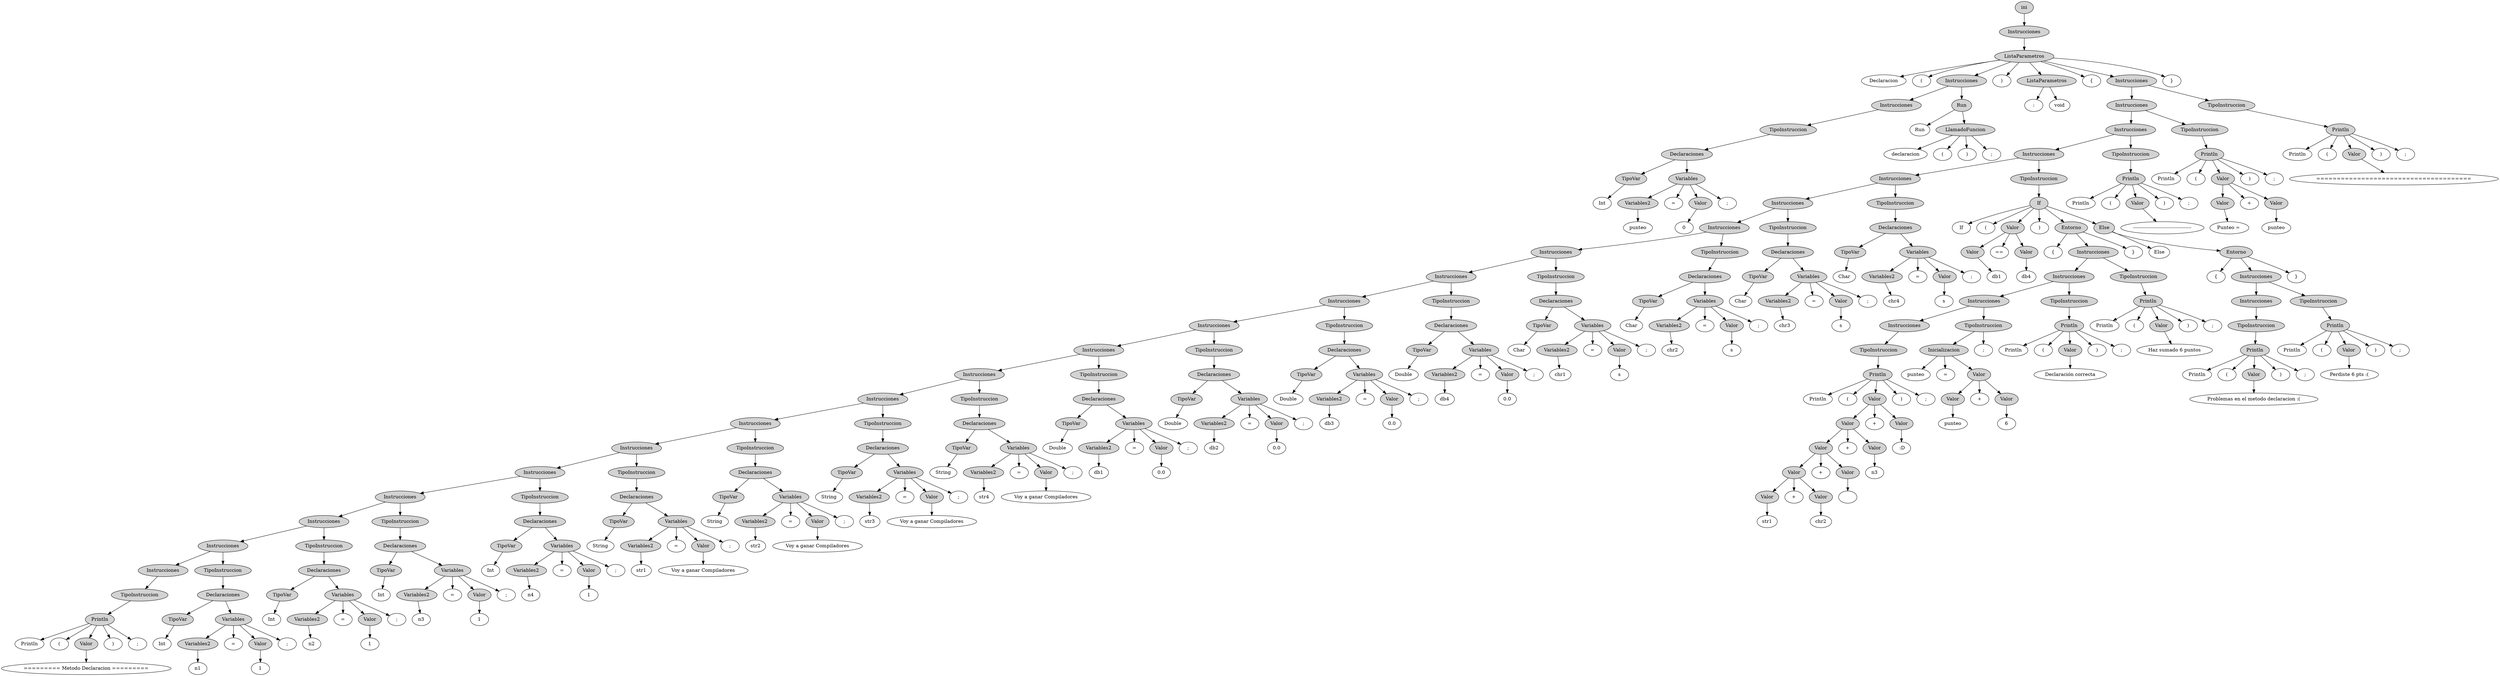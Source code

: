 digraph G {
n355[label="ini", style=filled];
n354[label="Instrucciones", style=filled];
n353[label="ListaParametros", style=filled];
n348[label="Declaracion"];
n349[label="("];
n19[label="Instrucciones", style=filled];
n11[label="Instrucciones", style=filled];
n10[label="TipoInstruccion", style=filled];
n9[label="Declaraciones", style=filled];
n1[label="TipoVar", style=filled];
n0[label="Int"];
n8[label="Variables", style=filled];
n3[label="Variables2", style=filled];
n2[label="punteo"];
n6[label="="];
n5[label="Valor", style=filled];
n4[label="0"];
n7[label=";"];
n18[label="Run", style=filled];
n17[label="Run"];
n16[label="LlamadoFuncion", style=filled];
n12[label="declaracion"];
n13[label="("];
n14[label=")"];
n15[label=";"];
n350[label=")"];
n22[label="ListaParametros", style=filled];
n20[label=":"];
n21[label="void"];
n351[label="{"];
n347[label="Instrucciones", style=filled];
n338[label="Instrucciones", style=filled];
n325[label="Instrucciones", style=filled];
n316[label="Instrucciones", style=filled];
n223[label="Instrucciones", style=filled];
n211[label="Instrucciones", style=filled];
n199[label="Instrucciones", style=filled];
n187[label="Instrucciones", style=filled];
n175[label="Instrucciones", style=filled];
n163[label="Instrucciones", style=filled];
n151[label="Instrucciones", style=filled];
n139[label="Instrucciones", style=filled];
n127[label="Instrucciones", style=filled];
n115[label="Instrucciones", style=filled];
n103[label="Instrucciones", style=filled];
n91[label="Instrucciones", style=filled];
n79[label="Instrucciones", style=filled];
n67[label="Instrucciones", style=filled];
n55[label="Instrucciones", style=filled];
n43[label="Instrucciones", style=filled];
n31[label="Instrucciones", style=filled];
n30[label="TipoInstruccion", style=filled];
n29[label="Println", style=filled];
n25[label="Println"];
n26[label="("];
n24[label="Valor", style=filled];
n23[label="========= Metodo Declaracion ========="];
n27[label=")"];
n28[label=";"];
n42[label="TipoInstruccion", style=filled];
n41[label="Declaraciones", style=filled];
n33[label="TipoVar", style=filled];
n32[label="Int"];
n40[label="Variables", style=filled];
n35[label="Variables2", style=filled];
n34[label="n1"];
n38[label="="];
n37[label="Valor", style=filled];
n36[label="1"];
n39[label=";"];
n54[label="TipoInstruccion", style=filled];
n53[label="Declaraciones", style=filled];
n45[label="TipoVar", style=filled];
n44[label="Int"];
n52[label="Variables", style=filled];
n47[label="Variables2", style=filled];
n46[label="n2"];
n50[label="="];
n49[label="Valor", style=filled];
n48[label="1"];
n51[label=";"];
n66[label="TipoInstruccion", style=filled];
n65[label="Declaraciones", style=filled];
n57[label="TipoVar", style=filled];
n56[label="Int"];
n64[label="Variables", style=filled];
n59[label="Variables2", style=filled];
n58[label="n3"];
n62[label="="];
n61[label="Valor", style=filled];
n60[label="1"];
n63[label=";"];
n78[label="TipoInstruccion", style=filled];
n77[label="Declaraciones", style=filled];
n69[label="TipoVar", style=filled];
n68[label="Int"];
n76[label="Variables", style=filled];
n71[label="Variables2", style=filled];
n70[label="n4"];
n74[label="="];
n73[label="Valor", style=filled];
n72[label="1"];
n75[label=";"];
n90[label="TipoInstruccion", style=filled];
n89[label="Declaraciones", style=filled];
n81[label="TipoVar", style=filled];
n80[label="String"];
n88[label="Variables", style=filled];
n83[label="Variables2", style=filled];
n82[label="str1"];
n86[label="="];
n85[label="Valor", style=filled];
n84[label="Voy a ganar Compiladores"];
n87[label=";"];
n102[label="TipoInstruccion", style=filled];
n101[label="Declaraciones", style=filled];
n93[label="TipoVar", style=filled];
n92[label="String"];
n100[label="Variables", style=filled];
n95[label="Variables2", style=filled];
n94[label="str2"];
n98[label="="];
n97[label="Valor", style=filled];
n96[label="Voy a ganar Compiladores"];
n99[label=";"];
n114[label="TipoInstruccion", style=filled];
n113[label="Declaraciones", style=filled];
n105[label="TipoVar", style=filled];
n104[label="String"];
n112[label="Variables", style=filled];
n107[label="Variables2", style=filled];
n106[label="str3"];
n110[label="="];
n109[label="Valor", style=filled];
n108[label="Voy a ganar Compiladores"];
n111[label=";"];
n126[label="TipoInstruccion", style=filled];
n125[label="Declaraciones", style=filled];
n117[label="TipoVar", style=filled];
n116[label="String"];
n124[label="Variables", style=filled];
n119[label="Variables2", style=filled];
n118[label="str4"];
n122[label="="];
n121[label="Valor", style=filled];
n120[label="Voy a ganar Compiladores"];
n123[label=";"];
n138[label="TipoInstruccion", style=filled];
n137[label="Declaraciones", style=filled];
n129[label="TipoVar", style=filled];
n128[label="Double"];
n136[label="Variables", style=filled];
n131[label="Variables2", style=filled];
n130[label="db1"];
n134[label="="];
n133[label="Valor", style=filled];
n132[label="0.0"];
n135[label=";"];
n150[label="TipoInstruccion", style=filled];
n149[label="Declaraciones", style=filled];
n141[label="TipoVar", style=filled];
n140[label="Double"];
n148[label="Variables", style=filled];
n143[label="Variables2", style=filled];
n142[label="db2"];
n146[label="="];
n145[label="Valor", style=filled];
n144[label="0.0"];
n147[label=";"];
n162[label="TipoInstruccion", style=filled];
n161[label="Declaraciones", style=filled];
n153[label="TipoVar", style=filled];
n152[label="Double"];
n160[label="Variables", style=filled];
n155[label="Variables2", style=filled];
n154[label="db3"];
n158[label="="];
n157[label="Valor", style=filled];
n156[label="0.0"];
n159[label=";"];
n174[label="TipoInstruccion", style=filled];
n173[label="Declaraciones", style=filled];
n165[label="TipoVar", style=filled];
n164[label="Double"];
n172[label="Variables", style=filled];
n167[label="Variables2", style=filled];
n166[label="db4"];
n170[label="="];
n169[label="Valor", style=filled];
n168[label="0.0"];
n171[label=";"];
n186[label="TipoInstruccion", style=filled];
n185[label="Declaraciones", style=filled];
n177[label="TipoVar", style=filled];
n176[label="Char"];
n184[label="Variables", style=filled];
n179[label="Variables2", style=filled];
n178[label="chr1"];
n182[label="="];
n181[label="Valor", style=filled];
n180[label="s"];
n183[label=";"];
n198[label="TipoInstruccion", style=filled];
n197[label="Declaraciones", style=filled];
n189[label="TipoVar", style=filled];
n188[label="Char"];
n196[label="Variables", style=filled];
n191[label="Variables2", style=filled];
n190[label="chr2"];
n194[label="="];
n193[label="Valor", style=filled];
n192[label="s"];
n195[label=";"];
n210[label="TipoInstruccion", style=filled];
n209[label="Declaraciones", style=filled];
n201[label="TipoVar", style=filled];
n200[label="Char"];
n208[label="Variables", style=filled];
n203[label="Variables2", style=filled];
n202[label="chr3"];
n206[label="="];
n205[label="Valor", style=filled];
n204[label="s"];
n207[label=";"];
n222[label="TipoInstruccion", style=filled];
n221[label="Declaraciones", style=filled];
n213[label="TipoVar", style=filled];
n212[label="Char"];
n220[label="Variables", style=filled];
n215[label="Variables2", style=filled];
n214[label="chr4"];
n218[label="="];
n217[label="Valor", style=filled];
n216[label="s"];
n219[label=";"];
n315[label="TipoInstruccion", style=filled];
n314[label="If", style=filled];
n311[label="If"];
n312[label="("];
n229[label="Valor", style=filled];
n225[label="Valor", style=filled];
n224[label="db1"];
n228[label="=="];
n227[label="Valor", style=filled];
n226[label="db4"];
n313[label=")"];
n287[label="Entorno", style=filled];
n285[label="{"];
n284[label="Instrucciones", style=filled];
n275[label="Instrucciones", style=filled];
n266[label="Instrucciones", style=filled];
n254[label="Instrucciones", style=filled];
n253[label="TipoInstruccion", style=filled];
n252[label="Println", style=filled];
n248[label="Println"];
n249[label="("];
n247[label="Valor", style=filled];
n243[label="Valor", style=filled];
n239[label="Valor", style=filled];
n235[label="Valor", style=filled];
n231[label="Valor", style=filled];
n230[label="str1"];
n234[label="+"];
n233[label="Valor", style=filled];
n232[label="chr2"];
n238[label="+"];
n237[label="Valor", style=filled];
n236[label=" "];
n242[label="+"];
n241[label="Valor", style=filled];
n240[label="n3"];
n246[label="+"];
n245[label="Valor", style=filled];
n244[label=" :D"];
n250[label=")"];
n251[label=";"];
n265[label="TipoInstruccion", style=filled];
n263[label="Inicializacion", style=filled];
n261[label="punteo"];
n262[label="="];
n260[label="Valor", style=filled];
n256[label="Valor", style=filled];
n255[label="punteo"];
n259[label="+"];
n258[label="Valor", style=filled];
n257[label="6"];
n264[label=";"];
n274[label="TipoInstruccion", style=filled];
n273[label="Println", style=filled];
n269[label="Println"];
n270[label="("];
n268[label="Valor", style=filled];
n267[label="Declaración correcta"];
n271[label=")"];
n272[label=";"];
n283[label="TipoInstruccion", style=filled];
n282[label="Println", style=filled];
n278[label="Println"];
n279[label="("];
n277[label="Valor", style=filled];
n276[label="Haz sumado 6 puntos"];
n280[label=")"];
n281[label=";"];
n286[label="}"];
n310[label="Else", style=filled];
n309[label="Else"];
n308[label="Entorno", style=filled];
n306[label="{"];
n305[label="Instrucciones", style=filled];
n296[label="Instrucciones", style=filled];
n295[label="TipoInstruccion", style=filled];
n294[label="Println", style=filled];
n290[label="Println"];
n291[label="("];
n289[label="Valor", style=filled];
n288[label="Problemas en el metodo declaracion :("];
n292[label=")"];
n293[label=";"];
n304[label="TipoInstruccion", style=filled];
n303[label="Println", style=filled];
n299[label="Println"];
n300[label="("];
n298[label="Valor", style=filled];
n297[label="Perdiste 6 pts :("];
n301[label=")"];
n302[label=";"];
n307[label="}"];
n324[label="TipoInstruccion", style=filled];
n323[label="Println", style=filled];
n319[label="Println"];
n320[label="("];
n318[label="Valor", style=filled];
n317[label="--------------------------------------"];
n321[label=")"];
n322[label=";"];
n337[label="TipoInstruccion", style=filled];
n336[label="Println", style=filled];
n332[label="Println"];
n333[label="("];
n331[label="Valor", style=filled];
n327[label="Valor", style=filled];
n326[label="Punteo = "];
n330[label="+"];
n329[label="Valor", style=filled];
n328[label="punteo"];
n334[label=")"];
n335[label=";"];
n346[label="TipoInstruccion", style=filled];
n345[label="Println", style=filled];
n341[label="Println"];
n342[label="("];
n340[label="Valor", style=filled];
n339[label="======================================"];
n343[label=")"];
n344[label=";"];
n352[label="}"];
n355 -> n354; 
n354 -> n353; 
n353 -> n348; 
n353 -> n349; 
n353 -> n19; 
n19 -> n11; 
n11 -> n10; 
n10 -> n9; 
n9 -> n1; 
n1 -> n0; 
n9 -> n8; 
n8 -> n3; 
n3 -> n2; 
n8 -> n6; 
n8 -> n5; 
n5 -> n4; 
n8 -> n7; 
n19 -> n18; 
n18 -> n17; 
n18 -> n16; 
n16 -> n12; 
n16 -> n13; 
n16 -> n14; 
n16 -> n15; 
n353 -> n350; 
n353 -> n22; 
n22 -> n20; 
n22 -> n21; 
n353 -> n351; 
n353 -> n347; 
n347 -> n338; 
n338 -> n325; 
n325 -> n316; 
n316 -> n223; 
n223 -> n211; 
n211 -> n199; 
n199 -> n187; 
n187 -> n175; 
n175 -> n163; 
n163 -> n151; 
n151 -> n139; 
n139 -> n127; 
n127 -> n115; 
n115 -> n103; 
n103 -> n91; 
n91 -> n79; 
n79 -> n67; 
n67 -> n55; 
n55 -> n43; 
n43 -> n31; 
n31 -> n30; 
n30 -> n29; 
n29 -> n25; 
n29 -> n26; 
n29 -> n24; 
n24 -> n23; 
n29 -> n27; 
n29 -> n28; 
n43 -> n42; 
n42 -> n41; 
n41 -> n33; 
n33 -> n32; 
n41 -> n40; 
n40 -> n35; 
n35 -> n34; 
n40 -> n38; 
n40 -> n37; 
n37 -> n36; 
n40 -> n39; 
n55 -> n54; 
n54 -> n53; 
n53 -> n45; 
n45 -> n44; 
n53 -> n52; 
n52 -> n47; 
n47 -> n46; 
n52 -> n50; 
n52 -> n49; 
n49 -> n48; 
n52 -> n51; 
n67 -> n66; 
n66 -> n65; 
n65 -> n57; 
n57 -> n56; 
n65 -> n64; 
n64 -> n59; 
n59 -> n58; 
n64 -> n62; 
n64 -> n61; 
n61 -> n60; 
n64 -> n63; 
n79 -> n78; 
n78 -> n77; 
n77 -> n69; 
n69 -> n68; 
n77 -> n76; 
n76 -> n71; 
n71 -> n70; 
n76 -> n74; 
n76 -> n73; 
n73 -> n72; 
n76 -> n75; 
n91 -> n90; 
n90 -> n89; 
n89 -> n81; 
n81 -> n80; 
n89 -> n88; 
n88 -> n83; 
n83 -> n82; 
n88 -> n86; 
n88 -> n85; 
n85 -> n84; 
n88 -> n87; 
n103 -> n102; 
n102 -> n101; 
n101 -> n93; 
n93 -> n92; 
n101 -> n100; 
n100 -> n95; 
n95 -> n94; 
n100 -> n98; 
n100 -> n97; 
n97 -> n96; 
n100 -> n99; 
n115 -> n114; 
n114 -> n113; 
n113 -> n105; 
n105 -> n104; 
n113 -> n112; 
n112 -> n107; 
n107 -> n106; 
n112 -> n110; 
n112 -> n109; 
n109 -> n108; 
n112 -> n111; 
n127 -> n126; 
n126 -> n125; 
n125 -> n117; 
n117 -> n116; 
n125 -> n124; 
n124 -> n119; 
n119 -> n118; 
n124 -> n122; 
n124 -> n121; 
n121 -> n120; 
n124 -> n123; 
n139 -> n138; 
n138 -> n137; 
n137 -> n129; 
n129 -> n128; 
n137 -> n136; 
n136 -> n131; 
n131 -> n130; 
n136 -> n134; 
n136 -> n133; 
n133 -> n132; 
n136 -> n135; 
n151 -> n150; 
n150 -> n149; 
n149 -> n141; 
n141 -> n140; 
n149 -> n148; 
n148 -> n143; 
n143 -> n142; 
n148 -> n146; 
n148 -> n145; 
n145 -> n144; 
n148 -> n147; 
n163 -> n162; 
n162 -> n161; 
n161 -> n153; 
n153 -> n152; 
n161 -> n160; 
n160 -> n155; 
n155 -> n154; 
n160 -> n158; 
n160 -> n157; 
n157 -> n156; 
n160 -> n159; 
n175 -> n174; 
n174 -> n173; 
n173 -> n165; 
n165 -> n164; 
n173 -> n172; 
n172 -> n167; 
n167 -> n166; 
n172 -> n170; 
n172 -> n169; 
n169 -> n168; 
n172 -> n171; 
n187 -> n186; 
n186 -> n185; 
n185 -> n177; 
n177 -> n176; 
n185 -> n184; 
n184 -> n179; 
n179 -> n178; 
n184 -> n182; 
n184 -> n181; 
n181 -> n180; 
n184 -> n183; 
n199 -> n198; 
n198 -> n197; 
n197 -> n189; 
n189 -> n188; 
n197 -> n196; 
n196 -> n191; 
n191 -> n190; 
n196 -> n194; 
n196 -> n193; 
n193 -> n192; 
n196 -> n195; 
n211 -> n210; 
n210 -> n209; 
n209 -> n201; 
n201 -> n200; 
n209 -> n208; 
n208 -> n203; 
n203 -> n202; 
n208 -> n206; 
n208 -> n205; 
n205 -> n204; 
n208 -> n207; 
n223 -> n222; 
n222 -> n221; 
n221 -> n213; 
n213 -> n212; 
n221 -> n220; 
n220 -> n215; 
n215 -> n214; 
n220 -> n218; 
n220 -> n217; 
n217 -> n216; 
n220 -> n219; 
n316 -> n315; 
n315 -> n314; 
n314 -> n311; 
n314 -> n312; 
n314 -> n229; 
n229 -> n225; 
n225 -> n224; 
n229 -> n228; 
n229 -> n227; 
n227 -> n226; 
n314 -> n313; 
n314 -> n287; 
n287 -> n285; 
n287 -> n284; 
n284 -> n275; 
n275 -> n266; 
n266 -> n254; 
n254 -> n253; 
n253 -> n252; 
n252 -> n248; 
n252 -> n249; 
n252 -> n247; 
n247 -> n243; 
n243 -> n239; 
n239 -> n235; 
n235 -> n231; 
n231 -> n230; 
n235 -> n234; 
n235 -> n233; 
n233 -> n232; 
n239 -> n238; 
n239 -> n237; 
n237 -> n236; 
n243 -> n242; 
n243 -> n241; 
n241 -> n240; 
n247 -> n246; 
n247 -> n245; 
n245 -> n244; 
n252 -> n250; 
n252 -> n251; 
n266 -> n265; 
n265 -> n263; 
n263 -> n261; 
n263 -> n262; 
n263 -> n260; 
n260 -> n256; 
n256 -> n255; 
n260 -> n259; 
n260 -> n258; 
n258 -> n257; 
n265 -> n264; 
n275 -> n274; 
n274 -> n273; 
n273 -> n269; 
n273 -> n270; 
n273 -> n268; 
n268 -> n267; 
n273 -> n271; 
n273 -> n272; 
n284 -> n283; 
n283 -> n282; 
n282 -> n278; 
n282 -> n279; 
n282 -> n277; 
n277 -> n276; 
n282 -> n280; 
n282 -> n281; 
n287 -> n286; 
n314 -> n310; 
n310 -> n309; 
n310 -> n308; 
n308 -> n306; 
n308 -> n305; 
n305 -> n296; 
n296 -> n295; 
n295 -> n294; 
n294 -> n290; 
n294 -> n291; 
n294 -> n289; 
n289 -> n288; 
n294 -> n292; 
n294 -> n293; 
n305 -> n304; 
n304 -> n303; 
n303 -> n299; 
n303 -> n300; 
n303 -> n298; 
n298 -> n297; 
n303 -> n301; 
n303 -> n302; 
n308 -> n307; 
n325 -> n324; 
n324 -> n323; 
n323 -> n319; 
n323 -> n320; 
n323 -> n318; 
n318 -> n317; 
n323 -> n321; 
n323 -> n322; 
n338 -> n337; 
n337 -> n336; 
n336 -> n332; 
n336 -> n333; 
n336 -> n331; 
n331 -> n327; 
n327 -> n326; 
n331 -> n330; 
n331 -> n329; 
n329 -> n328; 
n336 -> n334; 
n336 -> n335; 
n347 -> n346; 
n346 -> n345; 
n345 -> n341; 
n345 -> n342; 
n345 -> n340; 
n340 -> n339; 
n345 -> n343; 
n345 -> n344; 
n353 -> n352; 

}